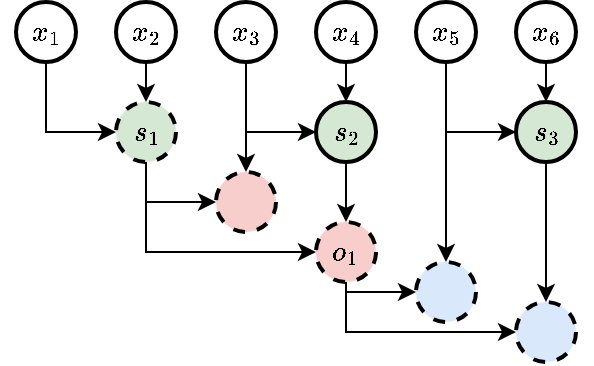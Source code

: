<mxfile version="24.2.5" type="device">
  <diagram name="Pagina-1" id="-Pcg8yXQEKE8fG4PsbwW">
    <mxGraphModel dx="1808" dy="652" grid="1" gridSize="10" guides="1" tooltips="1" connect="1" arrows="1" fold="1" page="1" pageScale="1" pageWidth="1500" pageHeight="500" math="1" shadow="0">
      <root>
        <mxCell id="0" />
        <mxCell id="1" parent="0" />
        <mxCell id="WvrHQ3Qqk1JwB2OphqTi-36" style="edgeStyle=orthogonalEdgeStyle;rounded=0;orthogonalLoop=1;jettySize=auto;html=1;exitX=0.5;exitY=1;exitDx=0;exitDy=0;entryX=0;entryY=0.5;entryDx=0;entryDy=0;" parent="1" source="WvrHQ3Qqk1JwB2OphqTi-1" target="WvrHQ3Qqk1JwB2OphqTi-15" edge="1">
          <mxGeometry relative="1" as="geometry" />
        </mxCell>
        <mxCell id="WvrHQ3Qqk1JwB2OphqTi-1" value="$$x_1$$" style="ellipse;whiteSpace=wrap;html=1;aspect=fixed;strokeWidth=2;" parent="1" vertex="1">
          <mxGeometry x="480" y="100" width="30" height="30" as="geometry" />
        </mxCell>
        <mxCell id="WvrHQ3Qqk1JwB2OphqTi-35" style="edgeStyle=orthogonalEdgeStyle;rounded=0;orthogonalLoop=1;jettySize=auto;html=1;exitX=0.5;exitY=1;exitDx=0;exitDy=0;entryX=0.5;entryY=0;entryDx=0;entryDy=0;" parent="1" source="WvrHQ3Qqk1JwB2OphqTi-10" target="WvrHQ3Qqk1JwB2OphqTi-15" edge="1">
          <mxGeometry relative="1" as="geometry" />
        </mxCell>
        <mxCell id="WvrHQ3Qqk1JwB2OphqTi-10" value="$$x_2$$" style="ellipse;whiteSpace=wrap;html=1;aspect=fixed;strokeWidth=2;" parent="1" vertex="1">
          <mxGeometry x="530" y="100" width="30" height="30" as="geometry" />
        </mxCell>
        <mxCell id="WvrHQ3Qqk1JwB2OphqTi-38" style="edgeStyle=orthogonalEdgeStyle;rounded=0;orthogonalLoop=1;jettySize=auto;html=1;exitX=0.5;exitY=1;exitDx=0;exitDy=0;entryX=0;entryY=0.5;entryDx=0;entryDy=0;" parent="1" source="WvrHQ3Qqk1JwB2OphqTi-11" target="WvrHQ3Qqk1JwB2OphqTi-18" edge="1">
          <mxGeometry relative="1" as="geometry" />
        </mxCell>
        <mxCell id="WvrHQ3Qqk1JwB2OphqTi-39" style="edgeStyle=orthogonalEdgeStyle;rounded=0;orthogonalLoop=1;jettySize=auto;html=1;exitX=0.5;exitY=1;exitDx=0;exitDy=0;" parent="1" source="WvrHQ3Qqk1JwB2OphqTi-11" target="WvrHQ3Qqk1JwB2OphqTi-27" edge="1">
          <mxGeometry relative="1" as="geometry" />
        </mxCell>
        <mxCell id="WvrHQ3Qqk1JwB2OphqTi-11" value="$$x_3$$" style="ellipse;whiteSpace=wrap;html=1;aspect=fixed;strokeWidth=2;" parent="1" vertex="1">
          <mxGeometry x="580" y="100" width="30" height="30" as="geometry" />
        </mxCell>
        <mxCell id="WvrHQ3Qqk1JwB2OphqTi-37" style="edgeStyle=orthogonalEdgeStyle;rounded=0;orthogonalLoop=1;jettySize=auto;html=1;exitX=0.5;exitY=1;exitDx=0;exitDy=0;entryX=0.5;entryY=0;entryDx=0;entryDy=0;" parent="1" source="WvrHQ3Qqk1JwB2OphqTi-12" target="WvrHQ3Qqk1JwB2OphqTi-18" edge="1">
          <mxGeometry relative="1" as="geometry" />
        </mxCell>
        <mxCell id="WvrHQ3Qqk1JwB2OphqTi-12" value="$$x_4$$" style="ellipse;whiteSpace=wrap;html=1;aspect=fixed;strokeWidth=2;" parent="1" vertex="1">
          <mxGeometry x="630" y="100" width="30" height="30" as="geometry" />
        </mxCell>
        <mxCell id="WvrHQ3Qqk1JwB2OphqTi-44" style="edgeStyle=orthogonalEdgeStyle;rounded=0;orthogonalLoop=1;jettySize=auto;html=1;exitX=0.5;exitY=1;exitDx=0;exitDy=0;entryX=0;entryY=0.5;entryDx=0;entryDy=0;" parent="1" source="WvrHQ3Qqk1JwB2OphqTi-13" target="WvrHQ3Qqk1JwB2OphqTi-21" edge="1">
          <mxGeometry relative="1" as="geometry" />
        </mxCell>
        <mxCell id="WvrHQ3Qqk1JwB2OphqTi-50" style="edgeStyle=orthogonalEdgeStyle;rounded=0;orthogonalLoop=1;jettySize=auto;html=1;exitX=0.5;exitY=1;exitDx=0;exitDy=0;entryX=0.5;entryY=0;entryDx=0;entryDy=0;" parent="1" source="WvrHQ3Qqk1JwB2OphqTi-13" target="WvrHQ3Qqk1JwB2OphqTi-48" edge="1">
          <mxGeometry relative="1" as="geometry" />
        </mxCell>
        <mxCell id="WvrHQ3Qqk1JwB2OphqTi-13" value="$$x_5$$" style="ellipse;whiteSpace=wrap;html=1;aspect=fixed;strokeWidth=2;" parent="1" vertex="1">
          <mxGeometry x="680" y="100" width="30" height="30" as="geometry" />
        </mxCell>
        <mxCell id="WvrHQ3Qqk1JwB2OphqTi-43" style="edgeStyle=orthogonalEdgeStyle;rounded=0;orthogonalLoop=1;jettySize=auto;html=1;exitX=0.5;exitY=1;exitDx=0;exitDy=0;entryX=0.5;entryY=0;entryDx=0;entryDy=0;" parent="1" source="WvrHQ3Qqk1JwB2OphqTi-14" target="WvrHQ3Qqk1JwB2OphqTi-21" edge="1">
          <mxGeometry relative="1" as="geometry" />
        </mxCell>
        <mxCell id="WvrHQ3Qqk1JwB2OphqTi-14" value="$$x_6$$" style="ellipse;whiteSpace=wrap;html=1;aspect=fixed;strokeWidth=2;" parent="1" vertex="1">
          <mxGeometry x="730" y="100" width="30" height="30" as="geometry" />
        </mxCell>
        <mxCell id="WvrHQ3Qqk1JwB2OphqTi-40" style="edgeStyle=orthogonalEdgeStyle;rounded=0;orthogonalLoop=1;jettySize=auto;html=1;exitX=0.5;exitY=1;exitDx=0;exitDy=0;entryX=0;entryY=0.5;entryDx=0;entryDy=0;" parent="1" source="WvrHQ3Qqk1JwB2OphqTi-15" target="WvrHQ3Qqk1JwB2OphqTi-27" edge="1">
          <mxGeometry relative="1" as="geometry" />
        </mxCell>
        <mxCell id="WvrHQ3Qqk1JwB2OphqTi-41" style="edgeStyle=orthogonalEdgeStyle;rounded=0;orthogonalLoop=1;jettySize=auto;html=1;exitX=0.5;exitY=1;exitDx=0;exitDy=0;entryX=0;entryY=0.5;entryDx=0;entryDy=0;" parent="1" source="WvrHQ3Qqk1JwB2OphqTi-15" target="WvrHQ3Qqk1JwB2OphqTi-24" edge="1">
          <mxGeometry relative="1" as="geometry" />
        </mxCell>
        <mxCell id="WvrHQ3Qqk1JwB2OphqTi-15" value="$$s_1$$" style="ellipse;whiteSpace=wrap;html=1;aspect=fixed;strokeWidth=2;fillColor=#d5e8d4;strokeColor=default;dashed=1;" parent="1" vertex="1">
          <mxGeometry x="530" y="150" width="30" height="30" as="geometry" />
        </mxCell>
        <mxCell id="WvrHQ3Qqk1JwB2OphqTi-42" style="edgeStyle=orthogonalEdgeStyle;rounded=0;orthogonalLoop=1;jettySize=auto;html=1;exitX=0.5;exitY=1;exitDx=0;exitDy=0;entryX=0.5;entryY=0;entryDx=0;entryDy=0;" parent="1" source="WvrHQ3Qqk1JwB2OphqTi-18" target="WvrHQ3Qqk1JwB2OphqTi-24" edge="1">
          <mxGeometry relative="1" as="geometry" />
        </mxCell>
        <mxCell id="WvrHQ3Qqk1JwB2OphqTi-18" value="$$s_2$$" style="ellipse;whiteSpace=wrap;html=1;aspect=fixed;strokeWidth=2;fillColor=#d5e8d4;strokeColor=default;" parent="1" vertex="1">
          <mxGeometry x="630" y="150" width="30" height="30" as="geometry" />
        </mxCell>
        <mxCell id="WvrHQ3Qqk1JwB2OphqTi-46" style="edgeStyle=orthogonalEdgeStyle;rounded=0;orthogonalLoop=1;jettySize=auto;html=1;exitX=0.5;exitY=1;exitDx=0;exitDy=0;entryX=0.5;entryY=0;entryDx=0;entryDy=0;" parent="1" source="WvrHQ3Qqk1JwB2OphqTi-21" target="WvrHQ3Qqk1JwB2OphqTi-45" edge="1">
          <mxGeometry relative="1" as="geometry" />
        </mxCell>
        <mxCell id="WvrHQ3Qqk1JwB2OphqTi-21" value="$$s_3$$" style="ellipse;whiteSpace=wrap;html=1;aspect=fixed;strokeWidth=2;fillColor=#d5e8d4;strokeColor=default;" parent="1" vertex="1">
          <mxGeometry x="730" y="150" width="30" height="30" as="geometry" />
        </mxCell>
        <mxCell id="WvrHQ3Qqk1JwB2OphqTi-47" style="edgeStyle=orthogonalEdgeStyle;rounded=0;orthogonalLoop=1;jettySize=auto;html=1;exitX=0.5;exitY=1;exitDx=0;exitDy=0;entryX=0;entryY=0.5;entryDx=0;entryDy=0;" parent="1" source="WvrHQ3Qqk1JwB2OphqTi-24" target="WvrHQ3Qqk1JwB2OphqTi-45" edge="1">
          <mxGeometry relative="1" as="geometry" />
        </mxCell>
        <mxCell id="WvrHQ3Qqk1JwB2OphqTi-49" style="edgeStyle=orthogonalEdgeStyle;rounded=0;orthogonalLoop=1;jettySize=auto;html=1;exitX=0.5;exitY=1;exitDx=0;exitDy=0;entryX=0;entryY=0.5;entryDx=0;entryDy=0;" parent="1" source="WvrHQ3Qqk1JwB2OphqTi-24" target="WvrHQ3Qqk1JwB2OphqTi-48" edge="1">
          <mxGeometry relative="1" as="geometry">
            <Array as="points">
              <mxPoint x="645" y="245" />
            </Array>
          </mxGeometry>
        </mxCell>
        <mxCell id="WvrHQ3Qqk1JwB2OphqTi-24" value="$$o_1$$" style="ellipse;whiteSpace=wrap;html=1;aspect=fixed;strokeWidth=2;fillColor=#f8cecc;strokeColor=default;dashed=1;" parent="1" vertex="1">
          <mxGeometry x="630" y="210" width="30" height="30" as="geometry" />
        </mxCell>
        <mxCell id="WvrHQ3Qqk1JwB2OphqTi-27" value="" style="ellipse;whiteSpace=wrap;html=1;aspect=fixed;strokeWidth=2;fillColor=#f8cecc;strokeColor=default;dashed=1;" parent="1" vertex="1">
          <mxGeometry x="580" y="185" width="30" height="30" as="geometry" />
        </mxCell>
        <mxCell id="WvrHQ3Qqk1JwB2OphqTi-45" value="" style="ellipse;whiteSpace=wrap;html=1;aspect=fixed;strokeWidth=2;fillColor=#dae8fc;strokeColor=default;dashed=1;" parent="1" vertex="1">
          <mxGeometry x="730" y="250" width="30" height="30" as="geometry" />
        </mxCell>
        <mxCell id="WvrHQ3Qqk1JwB2OphqTi-48" value="" style="ellipse;whiteSpace=wrap;html=1;aspect=fixed;strokeWidth=2;fillColor=#dae8fc;strokeColor=default;dashed=1;" parent="1" vertex="1">
          <mxGeometry x="680" y="230" width="30" height="30" as="geometry" />
        </mxCell>
      </root>
    </mxGraphModel>
  </diagram>
</mxfile>
